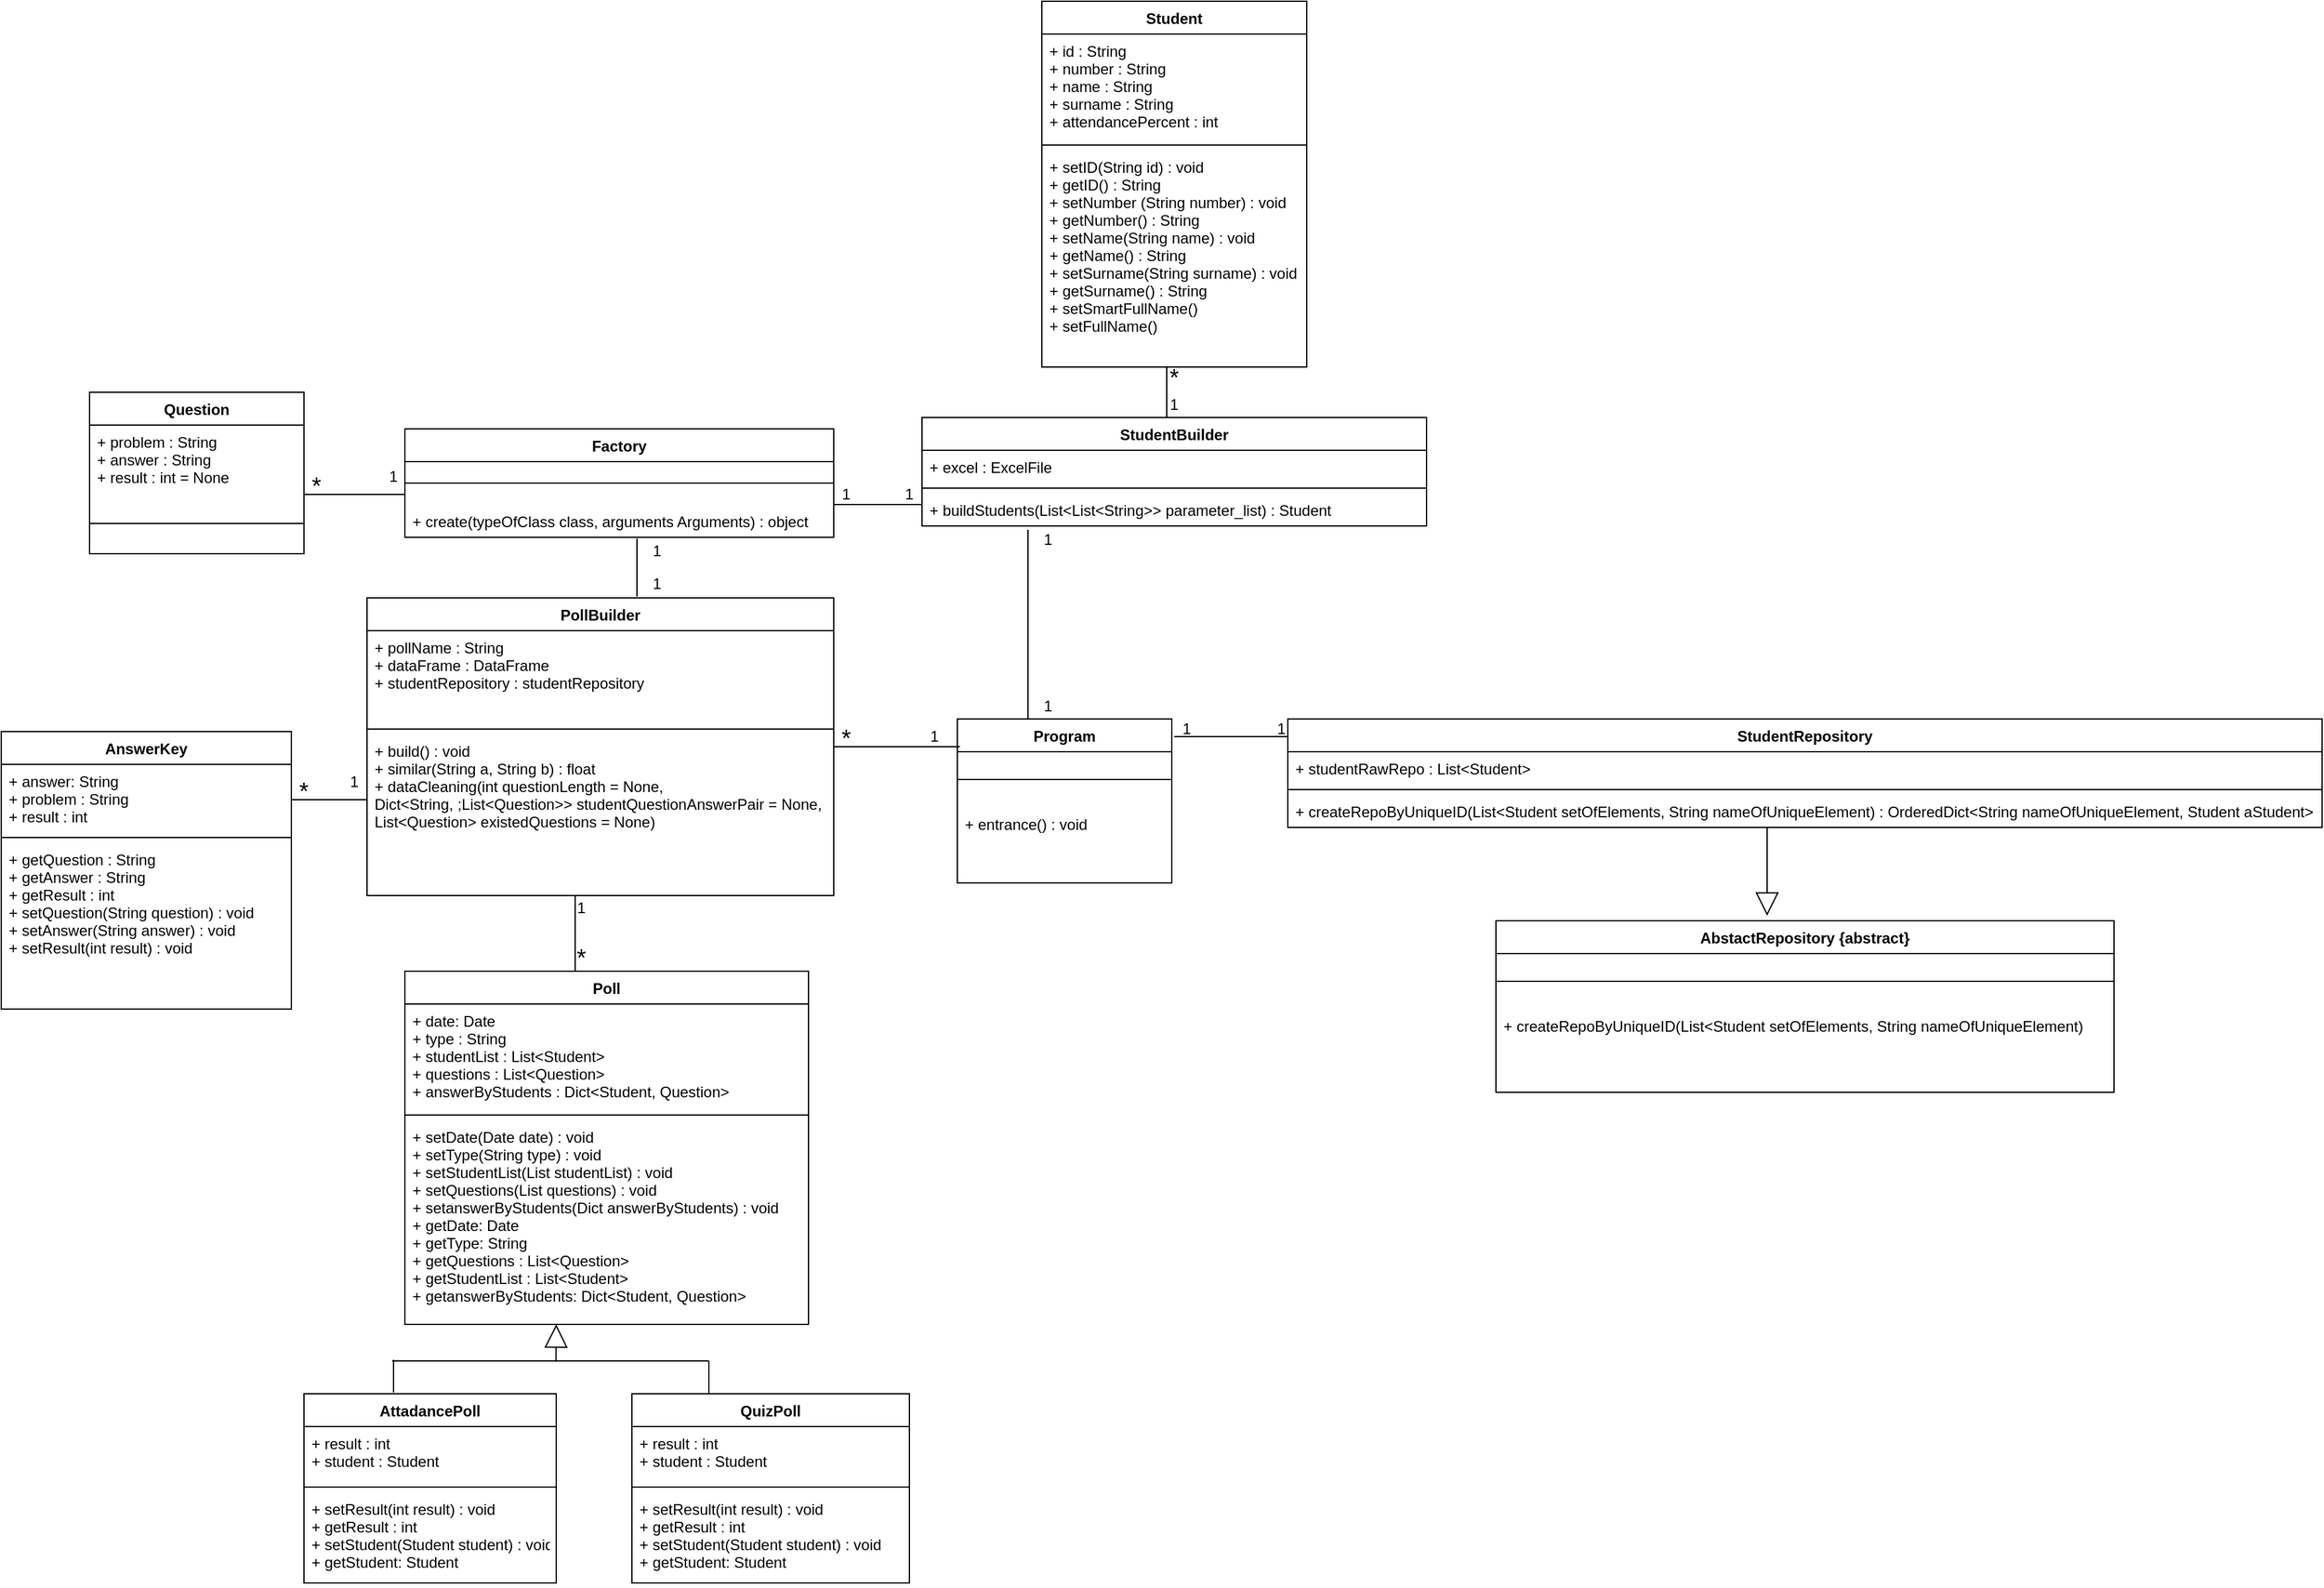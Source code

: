 <mxfile version="14.1.7" type="device"><diagram id="g1gwV1AYUA2r5EK0AkUI" name="Page-1"><mxGraphModel dx="2621" dy="1664" grid="1" gridSize="10" guides="1" tooltips="1" connect="1" arrows="1" fold="1" page="1" pageScale="1" pageWidth="1169" pageHeight="827" math="0" shadow="0"><root><mxCell id="0"/><mxCell id="1" parent="0"/><mxCell id="yvDuJRzr7SlwuOZJe46Z-2" value="PollBuilder" style="swimlane;fontStyle=1;align=center;verticalAlign=top;childLayout=stackLayout;horizontal=1;startSize=26;horizontalStack=0;resizeParent=1;resizeParentMax=0;resizeLast=0;collapsible=1;marginBottom=0;" vertex="1" parent="1"><mxGeometry x="90" y="214" width="370" height="236" as="geometry"/></mxCell><mxCell id="yvDuJRzr7SlwuOZJe46Z-3" value="+ pollName : String&#10;+ dataFrame : DataFrame&#10;+ studentRepository : studentRepository" style="text;strokeColor=none;fillColor=none;align=left;verticalAlign=top;spacingLeft=4;spacingRight=4;overflow=hidden;rotatable=0;points=[[0,0.5],[1,0.5]];portConstraint=eastwest;" vertex="1" parent="yvDuJRzr7SlwuOZJe46Z-2"><mxGeometry y="26" width="370" height="74" as="geometry"/></mxCell><mxCell id="yvDuJRzr7SlwuOZJe46Z-4" value="" style="line;strokeWidth=1;fillColor=none;align=left;verticalAlign=middle;spacingTop=-1;spacingLeft=3;spacingRight=3;rotatable=0;labelPosition=right;points=[];portConstraint=eastwest;" vertex="1" parent="yvDuJRzr7SlwuOZJe46Z-2"><mxGeometry y="100" width="370" height="8" as="geometry"/></mxCell><mxCell id="yvDuJRzr7SlwuOZJe46Z-5" value="+ build() : void&#10;+ similar(String a, String b) : float&#10;+ dataCleaning(int questionLength = None, &#10;Dict&lt;String, ;List&lt;Question&gt;&gt; studentQuestionAnswerPair = None, &#10;List&lt;Question&gt; existedQuestions = None) " style="text;strokeColor=none;fillColor=none;align=left;verticalAlign=top;spacingLeft=4;spacingRight=4;overflow=hidden;rotatable=0;points=[[0,0.5],[1,0.5]];portConstraint=eastwest;" vertex="1" parent="yvDuJRzr7SlwuOZJe46Z-2"><mxGeometry y="108" width="370" height="128" as="geometry"/></mxCell><mxCell id="yvDuJRzr7SlwuOZJe46Z-10" value="StudentBuilder" style="swimlane;fontStyle=1;align=center;verticalAlign=top;childLayout=stackLayout;horizontal=1;startSize=26;horizontalStack=0;resizeParent=1;resizeParentMax=0;resizeLast=0;collapsible=1;marginBottom=0;" vertex="1" parent="1"><mxGeometry x="530" y="71" width="400" height="86" as="geometry"/></mxCell><mxCell id="yvDuJRzr7SlwuOZJe46Z-11" value="+ excel : ExcelFile" style="text;strokeColor=none;fillColor=none;align=left;verticalAlign=top;spacingLeft=4;spacingRight=4;overflow=hidden;rotatable=0;points=[[0,0.5],[1,0.5]];portConstraint=eastwest;" vertex="1" parent="yvDuJRzr7SlwuOZJe46Z-10"><mxGeometry y="26" width="400" height="26" as="geometry"/></mxCell><mxCell id="yvDuJRzr7SlwuOZJe46Z-12" value="" style="line;strokeWidth=1;fillColor=none;align=left;verticalAlign=middle;spacingTop=-1;spacingLeft=3;spacingRight=3;rotatable=0;labelPosition=right;points=[];portConstraint=eastwest;" vertex="1" parent="yvDuJRzr7SlwuOZJe46Z-10"><mxGeometry y="52" width="400" height="8" as="geometry"/></mxCell><mxCell id="yvDuJRzr7SlwuOZJe46Z-13" value="+ buildStudents(List&lt;List&lt;String&gt;&gt; parameter_list) : Student " style="text;strokeColor=none;fillColor=none;align=left;verticalAlign=top;spacingLeft=4;spacingRight=4;overflow=hidden;rotatable=0;points=[[0,0.5],[1,0.5]];portConstraint=eastwest;" vertex="1" parent="yvDuJRzr7SlwuOZJe46Z-10"><mxGeometry y="60" width="400" height="26" as="geometry"/></mxCell><mxCell id="yvDuJRzr7SlwuOZJe46Z-14" value="Factory" style="swimlane;fontStyle=1;align=center;verticalAlign=top;childLayout=stackLayout;horizontal=1;startSize=26;horizontalStack=0;resizeParent=1;resizeParentMax=0;resizeLast=0;collapsible=1;marginBottom=0;" vertex="1" parent="1"><mxGeometry x="120" y="80" width="340" height="86" as="geometry"/></mxCell><mxCell id="yvDuJRzr7SlwuOZJe46Z-16" value="" style="line;strokeWidth=1;fillColor=none;align=left;verticalAlign=middle;spacingTop=-1;spacingLeft=3;spacingRight=3;rotatable=0;labelPosition=right;points=[];portConstraint=eastwest;" vertex="1" parent="yvDuJRzr7SlwuOZJe46Z-14"><mxGeometry y="26" width="340" height="34" as="geometry"/></mxCell><mxCell id="yvDuJRzr7SlwuOZJe46Z-17" value="+ create(typeOfClass class, arguments Arguments) : object" style="text;strokeColor=none;fillColor=none;align=left;verticalAlign=top;spacingLeft=4;spacingRight=4;overflow=hidden;rotatable=0;points=[[0,0.5],[1,0.5]];portConstraint=eastwest;" vertex="1" parent="yvDuJRzr7SlwuOZJe46Z-14"><mxGeometry y="60" width="340" height="26" as="geometry"/></mxCell><mxCell id="yvDuJRzr7SlwuOZJe46Z-27" value="Poll" style="swimlane;fontStyle=1;align=center;verticalAlign=top;childLayout=stackLayout;horizontal=1;startSize=26;horizontalStack=0;resizeParent=1;resizeParentMax=0;resizeLast=0;collapsible=1;marginBottom=0;" vertex="1" parent="1"><mxGeometry x="120" y="510" width="320" height="280" as="geometry"/></mxCell><mxCell id="yvDuJRzr7SlwuOZJe46Z-28" value="+ date: Date&#10;+ type : String&#10;+ studentList : List&lt;Student&gt;&#10;+ questions : List&lt;Question&gt;&#10;+ answerByStudents : Dict&lt;Student, Question&gt;" style="text;strokeColor=none;fillColor=none;align=left;verticalAlign=top;spacingLeft=4;spacingRight=4;overflow=hidden;rotatable=0;points=[[0,0.5],[1,0.5]];portConstraint=eastwest;" vertex="1" parent="yvDuJRzr7SlwuOZJe46Z-27"><mxGeometry y="26" width="320" height="84" as="geometry"/></mxCell><mxCell id="yvDuJRzr7SlwuOZJe46Z-29" value="" style="line;strokeWidth=1;fillColor=none;align=left;verticalAlign=middle;spacingTop=-1;spacingLeft=3;spacingRight=3;rotatable=0;labelPosition=right;points=[];portConstraint=eastwest;" vertex="1" parent="yvDuJRzr7SlwuOZJe46Z-27"><mxGeometry y="110" width="320" height="8" as="geometry"/></mxCell><mxCell id="yvDuJRzr7SlwuOZJe46Z-30" value="+ setDate(Date date) : void&#10;+ setType(String type) : void&#10;+ setStudentList(List studentList) : void&#10;+ setQuestions(List questions) : void&#10;+ setanswerByStudents(Dict answerByStudents) : void &#10;+ getDate: Date&#10;+ getType: String&#10;+ getQuestions : List&lt;Question&gt;&#10;+ getStudentList : List&lt;Student&gt;&#10;+ getanswerByStudents: Dict&lt;Student, Question&gt;" style="text;strokeColor=none;fillColor=none;align=left;verticalAlign=top;spacingLeft=4;spacingRight=4;overflow=hidden;rotatable=0;points=[[0,0.5],[1,0.5]];portConstraint=eastwest;" vertex="1" parent="yvDuJRzr7SlwuOZJe46Z-27"><mxGeometry y="118" width="320" height="162" as="geometry"/></mxCell><mxCell id="yvDuJRzr7SlwuOZJe46Z-31" value="Question" style="swimlane;fontStyle=1;align=center;verticalAlign=top;childLayout=stackLayout;horizontal=1;startSize=26;horizontalStack=0;resizeParent=1;resizeParentMax=0;resizeLast=0;collapsible=1;marginBottom=0;" vertex="1" parent="1"><mxGeometry x="-130" y="51" width="170" height="128" as="geometry"/></mxCell><mxCell id="yvDuJRzr7SlwuOZJe46Z-32" value="+ problem : String&#10;+ answer : String&#10;+ result : int = None" style="text;strokeColor=none;fillColor=none;align=left;verticalAlign=top;spacingLeft=4;spacingRight=4;overflow=hidden;rotatable=0;points=[[0,0.5],[1,0.5]];portConstraint=eastwest;" vertex="1" parent="yvDuJRzr7SlwuOZJe46Z-31"><mxGeometry y="26" width="170" height="54" as="geometry"/></mxCell><mxCell id="yvDuJRzr7SlwuOZJe46Z-33" value="" style="line;strokeWidth=1;fillColor=none;align=left;verticalAlign=middle;spacingTop=-1;spacingLeft=3;spacingRight=3;rotatable=0;labelPosition=right;points=[];portConstraint=eastwest;" vertex="1" parent="yvDuJRzr7SlwuOZJe46Z-31"><mxGeometry y="80" width="170" height="48" as="geometry"/></mxCell><mxCell id="yvDuJRzr7SlwuOZJe46Z-39" value="Student" style="swimlane;fontStyle=1;align=center;verticalAlign=top;childLayout=stackLayout;horizontal=1;startSize=26;horizontalStack=0;resizeParent=1;resizeParentMax=0;resizeLast=0;collapsible=1;marginBottom=0;" vertex="1" parent="1"><mxGeometry x="625" y="-259" width="210" height="290" as="geometry"/></mxCell><mxCell id="yvDuJRzr7SlwuOZJe46Z-40" value="+ id : String&#10;+ number : String&#10;+ name : String&#10;+ surname : String&#10;+ attendancePercent : int" style="text;strokeColor=none;fillColor=none;align=left;verticalAlign=top;spacingLeft=4;spacingRight=4;overflow=hidden;rotatable=0;points=[[0,0.5],[1,0.5]];portConstraint=eastwest;" vertex="1" parent="yvDuJRzr7SlwuOZJe46Z-39"><mxGeometry y="26" width="210" height="84" as="geometry"/></mxCell><mxCell id="yvDuJRzr7SlwuOZJe46Z-41" value="" style="line;strokeWidth=1;fillColor=none;align=left;verticalAlign=middle;spacingTop=-1;spacingLeft=3;spacingRight=3;rotatable=0;labelPosition=right;points=[];portConstraint=eastwest;" vertex="1" parent="yvDuJRzr7SlwuOZJe46Z-39"><mxGeometry y="110" width="210" height="8" as="geometry"/></mxCell><mxCell id="yvDuJRzr7SlwuOZJe46Z-42" value="+ setID(String id) : void&#10;+ getID() : String&#10;+ setNumber (String number) : void&#10;+ getNumber() : String&#10;+ setName(String name) : void&#10;+ getName() : String&#10;+ setSurname(String surname) : void&#10;+ getSurname() : String&#10;+ setSmartFullName()&#10;+ setFullName()&#10; &#10;  " style="text;strokeColor=none;fillColor=none;align=left;verticalAlign=top;spacingLeft=4;spacingRight=4;overflow=hidden;rotatable=0;points=[[0,0.5],[1,0.5]];portConstraint=eastwest;" vertex="1" parent="yvDuJRzr7SlwuOZJe46Z-39"><mxGeometry y="118" width="210" height="172" as="geometry"/></mxCell><mxCell id="yvDuJRzr7SlwuOZJe46Z-43" value="StudentRepository" style="swimlane;fontStyle=1;align=center;verticalAlign=top;childLayout=stackLayout;horizontal=1;startSize=26;horizontalStack=0;resizeParent=1;resizeParentMax=0;resizeLast=0;collapsible=1;marginBottom=0;" vertex="1" parent="1"><mxGeometry x="820" y="310" width="820" height="86" as="geometry"/></mxCell><mxCell id="yvDuJRzr7SlwuOZJe46Z-44" value="+ studentRawRepo : List&lt;Student&gt;" style="text;strokeColor=none;fillColor=none;align=left;verticalAlign=top;spacingLeft=4;spacingRight=4;overflow=hidden;rotatable=0;points=[[0,0.5],[1,0.5]];portConstraint=eastwest;" vertex="1" parent="yvDuJRzr7SlwuOZJe46Z-43"><mxGeometry y="26" width="820" height="26" as="geometry"/></mxCell><mxCell id="yvDuJRzr7SlwuOZJe46Z-45" value="" style="line;strokeWidth=1;fillColor=none;align=left;verticalAlign=middle;spacingTop=-1;spacingLeft=3;spacingRight=3;rotatable=0;labelPosition=right;points=[];portConstraint=eastwest;" vertex="1" parent="yvDuJRzr7SlwuOZJe46Z-43"><mxGeometry y="52" width="820" height="8" as="geometry"/></mxCell><mxCell id="yvDuJRzr7SlwuOZJe46Z-46" value="+ createRepoByUniqueID(List&lt;Student setOfElements, String nameOfUniqueElement) : OrderedDict&lt;String nameOfUniqueElement, Student aStudent&gt;" style="text;strokeColor=none;fillColor=none;align=left;verticalAlign=top;spacingLeft=4;spacingRight=4;overflow=hidden;rotatable=0;points=[[0,0.5],[1,0.5]];portConstraint=eastwest;" vertex="1" parent="yvDuJRzr7SlwuOZJe46Z-43"><mxGeometry y="60" width="820" height="26" as="geometry"/></mxCell><mxCell id="yvDuJRzr7SlwuOZJe46Z-47" value="Program" style="swimlane;fontStyle=1;align=center;verticalAlign=top;childLayout=stackLayout;horizontal=1;startSize=26;horizontalStack=0;resizeParent=1;resizeParentMax=0;resizeLast=0;collapsible=1;marginBottom=0;" vertex="1" parent="1"><mxGeometry x="558" y="310" width="170" height="130" as="geometry"/></mxCell><mxCell id="yvDuJRzr7SlwuOZJe46Z-49" value="" style="line;strokeWidth=1;fillColor=none;align=left;verticalAlign=middle;spacingTop=-1;spacingLeft=3;spacingRight=3;rotatable=0;labelPosition=right;points=[];portConstraint=eastwest;" vertex="1" parent="yvDuJRzr7SlwuOZJe46Z-47"><mxGeometry y="26" width="170" height="44" as="geometry"/></mxCell><mxCell id="yvDuJRzr7SlwuOZJe46Z-50" value="+ entrance() : void" style="text;strokeColor=none;fillColor=none;align=left;verticalAlign=top;spacingLeft=4;spacingRight=4;overflow=hidden;rotatable=0;points=[[0,0.5],[1,0.5]];portConstraint=eastwest;" vertex="1" parent="yvDuJRzr7SlwuOZJe46Z-47"><mxGeometry y="70" width="170" height="60" as="geometry"/></mxCell><mxCell id="yvDuJRzr7SlwuOZJe46Z-51" value="AbstactRepository {abstract}" style="swimlane;fontStyle=1;align=center;verticalAlign=top;childLayout=stackLayout;horizontal=1;startSize=26;horizontalStack=0;resizeParent=1;resizeParentMax=0;resizeLast=0;collapsible=1;marginBottom=0;" vertex="1" parent="1"><mxGeometry x="985" y="470" width="490" height="136" as="geometry"/></mxCell><mxCell id="yvDuJRzr7SlwuOZJe46Z-53" value="" style="line;strokeWidth=1;fillColor=none;align=left;verticalAlign=middle;spacingTop=-1;spacingLeft=3;spacingRight=3;rotatable=0;labelPosition=right;points=[];portConstraint=eastwest;" vertex="1" parent="yvDuJRzr7SlwuOZJe46Z-51"><mxGeometry y="26" width="490" height="44" as="geometry"/></mxCell><mxCell id="yvDuJRzr7SlwuOZJe46Z-54" value="+ createRepoByUniqueID(List&lt;Student setOfElements, String nameOfUniqueElement) " style="text;strokeColor=none;fillColor=none;align=left;verticalAlign=top;spacingLeft=4;spacingRight=4;overflow=hidden;rotatable=0;points=[[0,0.5],[1,0.5]];portConstraint=eastwest;" vertex="1" parent="yvDuJRzr7SlwuOZJe46Z-51"><mxGeometry y="70" width="490" height="66" as="geometry"/></mxCell><mxCell id="yvDuJRzr7SlwuOZJe46Z-55" value="" style="line;strokeWidth=1;fillColor=none;align=left;verticalAlign=middle;spacingTop=-1;spacingLeft=3;spacingRight=3;rotatable=0;labelPosition=right;points=[];portConstraint=eastwest;direction=south;" vertex="1" parent="1"><mxGeometry x="80" y="818" width="62" height="26" as="geometry"/></mxCell><mxCell id="yvDuJRzr7SlwuOZJe46Z-56" value="" style="line;strokeWidth=1;fillColor=none;align=left;verticalAlign=middle;spacingTop=-1;spacingLeft=3;spacingRight=3;rotatable=0;labelPosition=right;points=[];portConstraint=eastwest;direction=south;" vertex="1" parent="1"><mxGeometry x="330" y="819" width="62" height="26" as="geometry"/></mxCell><mxCell id="yvDuJRzr7SlwuOZJe46Z-58" value="" style="line;strokeWidth=1;fillColor=none;align=left;verticalAlign=middle;spacingTop=-1;spacingLeft=3;spacingRight=3;rotatable=0;labelPosition=right;points=[];portConstraint=eastwest;" vertex="1" parent="1"><mxGeometry x="110" y="815" width="251" height="8" as="geometry"/></mxCell><mxCell id="yvDuJRzr7SlwuOZJe46Z-59" value="" style="line;strokeWidth=1;fillColor=none;align=left;verticalAlign=middle;spacingTop=-1;spacingLeft=3;spacingRight=3;rotatable=0;labelPosition=right;points=[];portConstraint=eastwest;" vertex="1" parent="1"><mxGeometry x="730" y="320" width="90" height="8" as="geometry"/></mxCell><mxCell id="yvDuJRzr7SlwuOZJe46Z-64" value="" style="endArrow=block;endSize=16;endFill=0;html=1;" edge="1" parent="1"><mxGeometry width="160" relative="1" as="geometry"><mxPoint x="1200" y="396" as="sourcePoint"/><mxPoint x="1200" y="466" as="targetPoint"/></mxGeometry></mxCell><mxCell id="yvDuJRzr7SlwuOZJe46Z-65" value="" style="endArrow=block;endSize=16;endFill=0;html=1;exitX=0.517;exitY=0.574;exitDx=0;exitDy=0;exitPerimeter=0;" edge="1" parent="1" source="yvDuJRzr7SlwuOZJe46Z-58"><mxGeometry x="-0.875" y="-250" width="160" relative="1" as="geometry"><mxPoint x="240" y="710" as="sourcePoint"/><mxPoint x="240" y="790" as="targetPoint"/><mxPoint y="-1" as="offset"/></mxGeometry></mxCell><mxCell id="yvDuJRzr7SlwuOZJe46Z-66" value="" style="line;strokeWidth=1;fillColor=none;align=left;verticalAlign=middle;spacingTop=-1;spacingLeft=3;spacingRight=3;rotatable=0;labelPosition=right;points=[];portConstraint=eastwest;" vertex="1" parent="1"><mxGeometry x="460" y="328" width="100" height="8" as="geometry"/></mxCell><mxCell id="yvDuJRzr7SlwuOZJe46Z-67" value="" style="line;strokeWidth=1;fillColor=none;align=left;verticalAlign=middle;spacingTop=-1;spacingLeft=3;spacingRight=3;rotatable=0;labelPosition=right;points=[];portConstraint=eastwest;direction=south;" vertex="1" parent="1"><mxGeometry x="610" y="160" width="8" height="150" as="geometry"/></mxCell><mxCell id="yvDuJRzr7SlwuOZJe46Z-69" value="" style="line;strokeWidth=1;fillColor=none;align=left;verticalAlign=middle;spacingTop=-1;spacingLeft=3;spacingRight=3;rotatable=0;labelPosition=right;points=[];portConstraint=eastwest;" vertex="1" parent="1"><mxGeometry x="460" y="136" width="70" height="8" as="geometry"/></mxCell><mxCell id="yvDuJRzr7SlwuOZJe46Z-70" value="" style="line;strokeWidth=1;fillColor=none;align=left;verticalAlign=middle;spacingTop=-1;spacingLeft=3;spacingRight=3;rotatable=0;labelPosition=right;points=[];portConstraint=eastwest;direction=south;" vertex="1" parent="1"><mxGeometry x="300" y="167" width="8" height="46" as="geometry"/></mxCell><mxCell id="yvDuJRzr7SlwuOZJe46Z-71" value="" style="line;strokeWidth=1;fillColor=none;align=left;verticalAlign=middle;spacingTop=-1;spacingLeft=3;spacingRight=3;rotatable=0;labelPosition=right;points=[];portConstraint=eastwest;direction=south;" vertex="1" parent="1"><mxGeometry x="251" y="450" width="8" height="60" as="geometry"/></mxCell><mxCell id="yvDuJRzr7SlwuOZJe46Z-72" value="" style="line;strokeWidth=1;fillColor=none;align=left;verticalAlign=middle;spacingTop=-1;spacingLeft=3;spacingRight=3;rotatable=0;labelPosition=right;points=[];portConstraint=eastwest;" vertex="1" parent="1"><mxGeometry x="30" y="370" width="60" height="8" as="geometry"/></mxCell><mxCell id="yvDuJRzr7SlwuOZJe46Z-73" value="" style="line;strokeWidth=1;fillColor=none;align=left;verticalAlign=middle;spacingTop=-1;spacingLeft=3;spacingRight=3;rotatable=0;labelPosition=right;points=[];portConstraint=eastwest;direction=south;" vertex="1" parent="1"><mxGeometry x="720" y="31" width="8" height="40" as="geometry"/></mxCell><mxCell id="yvDuJRzr7SlwuOZJe46Z-74" value="" style="line;strokeWidth=1;fillColor=none;align=left;verticalAlign=middle;spacingTop=-1;spacingLeft=3;spacingRight=3;rotatable=0;labelPosition=right;points=[];portConstraint=eastwest;" vertex="1" parent="1"><mxGeometry x="40" y="128" width="80" height="8" as="geometry"/></mxCell><mxCell id="yvDuJRzr7SlwuOZJe46Z-85" value="AnswerKey" style="swimlane;fontStyle=1;align=center;verticalAlign=top;childLayout=stackLayout;horizontal=1;startSize=26;horizontalStack=0;resizeParent=1;resizeParentMax=0;resizeLast=0;collapsible=1;marginBottom=0;" vertex="1" parent="1"><mxGeometry x="-200" y="320" width="230" height="220" as="geometry"/></mxCell><mxCell id="yvDuJRzr7SlwuOZJe46Z-86" value="+ answer: String&#10;+ problem : String&#10;+ result : int" style="text;strokeColor=none;fillColor=none;align=left;verticalAlign=top;spacingLeft=4;spacingRight=4;overflow=hidden;rotatable=0;points=[[0,0.5],[1,0.5]];portConstraint=eastwest;" vertex="1" parent="yvDuJRzr7SlwuOZJe46Z-85"><mxGeometry y="26" width="230" height="54" as="geometry"/></mxCell><mxCell id="yvDuJRzr7SlwuOZJe46Z-87" value="" style="line;strokeWidth=1;fillColor=none;align=left;verticalAlign=middle;spacingTop=-1;spacingLeft=3;spacingRight=3;rotatable=0;labelPosition=right;points=[];portConstraint=eastwest;" vertex="1" parent="yvDuJRzr7SlwuOZJe46Z-85"><mxGeometry y="80" width="230" height="8" as="geometry"/></mxCell><mxCell id="yvDuJRzr7SlwuOZJe46Z-88" value="+ getQuestion : String&#10;+ getAnswer : String&#10;+ getResult : int&#10;+ setQuestion(String question) : void&#10;+ setAnswer(String answer) : void&#10;+ setResult(int result) : void" style="text;strokeColor=none;fillColor=none;align=left;verticalAlign=top;spacingLeft=4;spacingRight=4;overflow=hidden;rotatable=0;points=[[0,0.5],[1,0.5]];portConstraint=eastwest;" vertex="1" parent="yvDuJRzr7SlwuOZJe46Z-85"><mxGeometry y="88" width="230" height="132" as="geometry"/></mxCell><mxCell id="yvDuJRzr7SlwuOZJe46Z-93" value="AttadancePoll" style="swimlane;fontStyle=1;align=center;verticalAlign=top;childLayout=stackLayout;horizontal=1;startSize=26;horizontalStack=0;resizeParent=1;resizeParentMax=0;resizeLast=0;collapsible=1;marginBottom=0;" vertex="1" parent="1"><mxGeometry x="40" y="845" width="200" height="150" as="geometry"/></mxCell><mxCell id="yvDuJRzr7SlwuOZJe46Z-94" value="+ result : int&#10;+ student : Student" style="text;strokeColor=none;fillColor=none;align=left;verticalAlign=top;spacingLeft=4;spacingRight=4;overflow=hidden;rotatable=0;points=[[0,0.5],[1,0.5]];portConstraint=eastwest;" vertex="1" parent="yvDuJRzr7SlwuOZJe46Z-93"><mxGeometry y="26" width="200" height="44" as="geometry"/></mxCell><mxCell id="yvDuJRzr7SlwuOZJe46Z-95" value="" style="line;strokeWidth=1;fillColor=none;align=left;verticalAlign=middle;spacingTop=-1;spacingLeft=3;spacingRight=3;rotatable=0;labelPosition=right;points=[];portConstraint=eastwest;" vertex="1" parent="yvDuJRzr7SlwuOZJe46Z-93"><mxGeometry y="70" width="200" height="8" as="geometry"/></mxCell><mxCell id="yvDuJRzr7SlwuOZJe46Z-96" value="+ setResult(int result) : void&#10;+ getResult : int&#10;+ setStudent(Student student) : void&#10;+ getStudent: Student " style="text;strokeColor=none;fillColor=none;align=left;verticalAlign=top;spacingLeft=4;spacingRight=4;overflow=hidden;rotatable=0;points=[[0,0.5],[1,0.5]];portConstraint=eastwest;" vertex="1" parent="yvDuJRzr7SlwuOZJe46Z-93"><mxGeometry y="78" width="200" height="72" as="geometry"/></mxCell><mxCell id="yvDuJRzr7SlwuOZJe46Z-97" value="QuizPoll" style="swimlane;fontStyle=1;align=center;verticalAlign=top;childLayout=stackLayout;horizontal=1;startSize=26;horizontalStack=0;resizeParent=1;resizeParentMax=0;resizeLast=0;collapsible=1;marginBottom=0;" vertex="1" parent="1"><mxGeometry x="300" y="845" width="220" height="150" as="geometry"/></mxCell><mxCell id="yvDuJRzr7SlwuOZJe46Z-98" value="+ result : int&#10;+ student : Student" style="text;strokeColor=none;fillColor=none;align=left;verticalAlign=top;spacingLeft=4;spacingRight=4;overflow=hidden;rotatable=0;points=[[0,0.5],[1,0.5]];portConstraint=eastwest;" vertex="1" parent="yvDuJRzr7SlwuOZJe46Z-97"><mxGeometry y="26" width="220" height="44" as="geometry"/></mxCell><mxCell id="yvDuJRzr7SlwuOZJe46Z-99" value="" style="line;strokeWidth=1;fillColor=none;align=left;verticalAlign=middle;spacingTop=-1;spacingLeft=3;spacingRight=3;rotatable=0;labelPosition=right;points=[];portConstraint=eastwest;" vertex="1" parent="yvDuJRzr7SlwuOZJe46Z-97"><mxGeometry y="70" width="220" height="8" as="geometry"/></mxCell><mxCell id="yvDuJRzr7SlwuOZJe46Z-100" value="+ setResult(int result) : void&#10;+ getResult : int&#10;+ setStudent(Student student) : void&#10;+ getStudent: Student " style="text;strokeColor=none;fillColor=none;align=left;verticalAlign=top;spacingLeft=4;spacingRight=4;overflow=hidden;rotatable=0;points=[[0,0.5],[1,0.5]];portConstraint=eastwest;" vertex="1" parent="yvDuJRzr7SlwuOZJe46Z-97"><mxGeometry y="78" width="220" height="72" as="geometry"/></mxCell><mxCell id="yvDuJRzr7SlwuOZJe46Z-101" value="1" style="text;html=1;strokeColor=none;fillColor=none;align=center;verticalAlign=middle;whiteSpace=wrap;rounded=0;" vertex="1" parent="1"><mxGeometry x="610" y="158" width="40" height="20" as="geometry"/></mxCell><mxCell id="yvDuJRzr7SlwuOZJe46Z-102" value="1" style="text;html=1;strokeColor=none;fillColor=none;align=center;verticalAlign=middle;whiteSpace=wrap;rounded=0;" vertex="1" parent="1"><mxGeometry x="610" y="290" width="40" height="20" as="geometry"/></mxCell><mxCell id="yvDuJRzr7SlwuOZJe46Z-105" value="1" style="text;html=1;strokeColor=none;fillColor=none;align=center;verticalAlign=middle;whiteSpace=wrap;rounded=0;" vertex="1" parent="1"><mxGeometry x="720" y="308" width="40" height="20" as="geometry"/></mxCell><mxCell id="yvDuJRzr7SlwuOZJe46Z-106" value="1" style="text;html=1;strokeColor=none;fillColor=none;align=center;verticalAlign=middle;whiteSpace=wrap;rounded=0;" vertex="1" parent="1"><mxGeometry x="795" y="308" width="40" height="20" as="geometry"/></mxCell><mxCell id="yvDuJRzr7SlwuOZJe46Z-107" value="1" style="text;html=1;strokeColor=none;fillColor=none;align=center;verticalAlign=middle;whiteSpace=wrap;rounded=0;" vertex="1" parent="1"><mxGeometry x="520" y="314" width="40" height="20" as="geometry"/></mxCell><mxCell id="yvDuJRzr7SlwuOZJe46Z-108" value="&lt;font style=&quot;font-size: 19px&quot;&gt;*&lt;/font&gt;" style="text;html=1;strokeColor=none;fillColor=none;align=center;verticalAlign=middle;whiteSpace=wrap;rounded=0;" vertex="1" parent="1"><mxGeometry x="450" y="316" width="40" height="20" as="geometry"/></mxCell><mxCell id="yvDuJRzr7SlwuOZJe46Z-109" value="1" style="text;html=1;strokeColor=none;fillColor=none;align=center;verticalAlign=middle;whiteSpace=wrap;rounded=0;" vertex="1" parent="1"><mxGeometry x="500" y="122" width="40" height="20" as="geometry"/></mxCell><mxCell id="yvDuJRzr7SlwuOZJe46Z-110" value="1" style="text;html=1;strokeColor=none;fillColor=none;align=center;verticalAlign=middle;whiteSpace=wrap;rounded=0;" vertex="1" parent="1"><mxGeometry x="450" y="122" width="40" height="20" as="geometry"/></mxCell><mxCell id="yvDuJRzr7SlwuOZJe46Z-111" value="1" style="text;html=1;strokeColor=none;fillColor=none;align=center;verticalAlign=middle;whiteSpace=wrap;rounded=0;" vertex="1" parent="1"><mxGeometry x="710" y="51" width="40" height="20" as="geometry"/></mxCell><mxCell id="yvDuJRzr7SlwuOZJe46Z-112" value="&lt;font style=&quot;font-size: 19px&quot;&gt;*&lt;/font&gt;" style="text;html=1;strokeColor=none;fillColor=none;align=center;verticalAlign=middle;whiteSpace=wrap;rounded=0;" vertex="1" parent="1"><mxGeometry x="710" y="30" width="40" height="20" as="geometry"/></mxCell><mxCell id="yvDuJRzr7SlwuOZJe46Z-113" value="1" style="text;html=1;strokeColor=none;fillColor=none;align=center;verticalAlign=middle;whiteSpace=wrap;rounded=0;" vertex="1" parent="1"><mxGeometry x="91" y="108" width="40" height="20" as="geometry"/></mxCell><mxCell id="yvDuJRzr7SlwuOZJe46Z-114" value="&lt;font style=&quot;font-size: 19px&quot;&gt;*&lt;/font&gt;" style="text;html=1;strokeColor=none;fillColor=none;align=center;verticalAlign=middle;whiteSpace=wrap;rounded=0;" vertex="1" parent="1"><mxGeometry x="30" y="116" width="40" height="20" as="geometry"/></mxCell><mxCell id="yvDuJRzr7SlwuOZJe46Z-115" value="1" style="text;html=1;strokeColor=none;fillColor=none;align=center;verticalAlign=middle;whiteSpace=wrap;rounded=0;" vertex="1" parent="1"><mxGeometry x="300" y="193" width="40" height="20" as="geometry"/></mxCell><mxCell id="yvDuJRzr7SlwuOZJe46Z-116" value="1" style="text;html=1;strokeColor=none;fillColor=none;align=center;verticalAlign=middle;whiteSpace=wrap;rounded=0;" vertex="1" parent="1"><mxGeometry x="300" y="167" width="40" height="20" as="geometry"/></mxCell><mxCell id="yvDuJRzr7SlwuOZJe46Z-117" value="1" style="text;html=1;strokeColor=none;fillColor=none;align=center;verticalAlign=middle;whiteSpace=wrap;rounded=0;" vertex="1" parent="1"><mxGeometry x="60" y="350" width="40" height="20" as="geometry"/></mxCell><mxCell id="yvDuJRzr7SlwuOZJe46Z-118" value="&lt;font style=&quot;font-size: 19px&quot;&gt;*&lt;/font&gt;" style="text;html=1;strokeColor=none;fillColor=none;align=center;verticalAlign=middle;whiteSpace=wrap;rounded=0;" vertex="1" parent="1"><mxGeometry x="20" y="358" width="40" height="20" as="geometry"/></mxCell><mxCell id="yvDuJRzr7SlwuOZJe46Z-119" value="1" style="text;html=1;strokeColor=none;fillColor=none;align=center;verticalAlign=middle;whiteSpace=wrap;rounded=0;" vertex="1" parent="1"><mxGeometry x="240" y="450" width="40" height="20" as="geometry"/></mxCell><mxCell id="yvDuJRzr7SlwuOZJe46Z-120" value="&lt;font style=&quot;font-size: 19px&quot;&gt;*&lt;/font&gt;" style="text;html=1;strokeColor=none;fillColor=none;align=center;verticalAlign=middle;whiteSpace=wrap;rounded=0;" vertex="1" parent="1"><mxGeometry x="240" y="490" width="40" height="20" as="geometry"/></mxCell></root></mxGraphModel></diagram></mxfile>